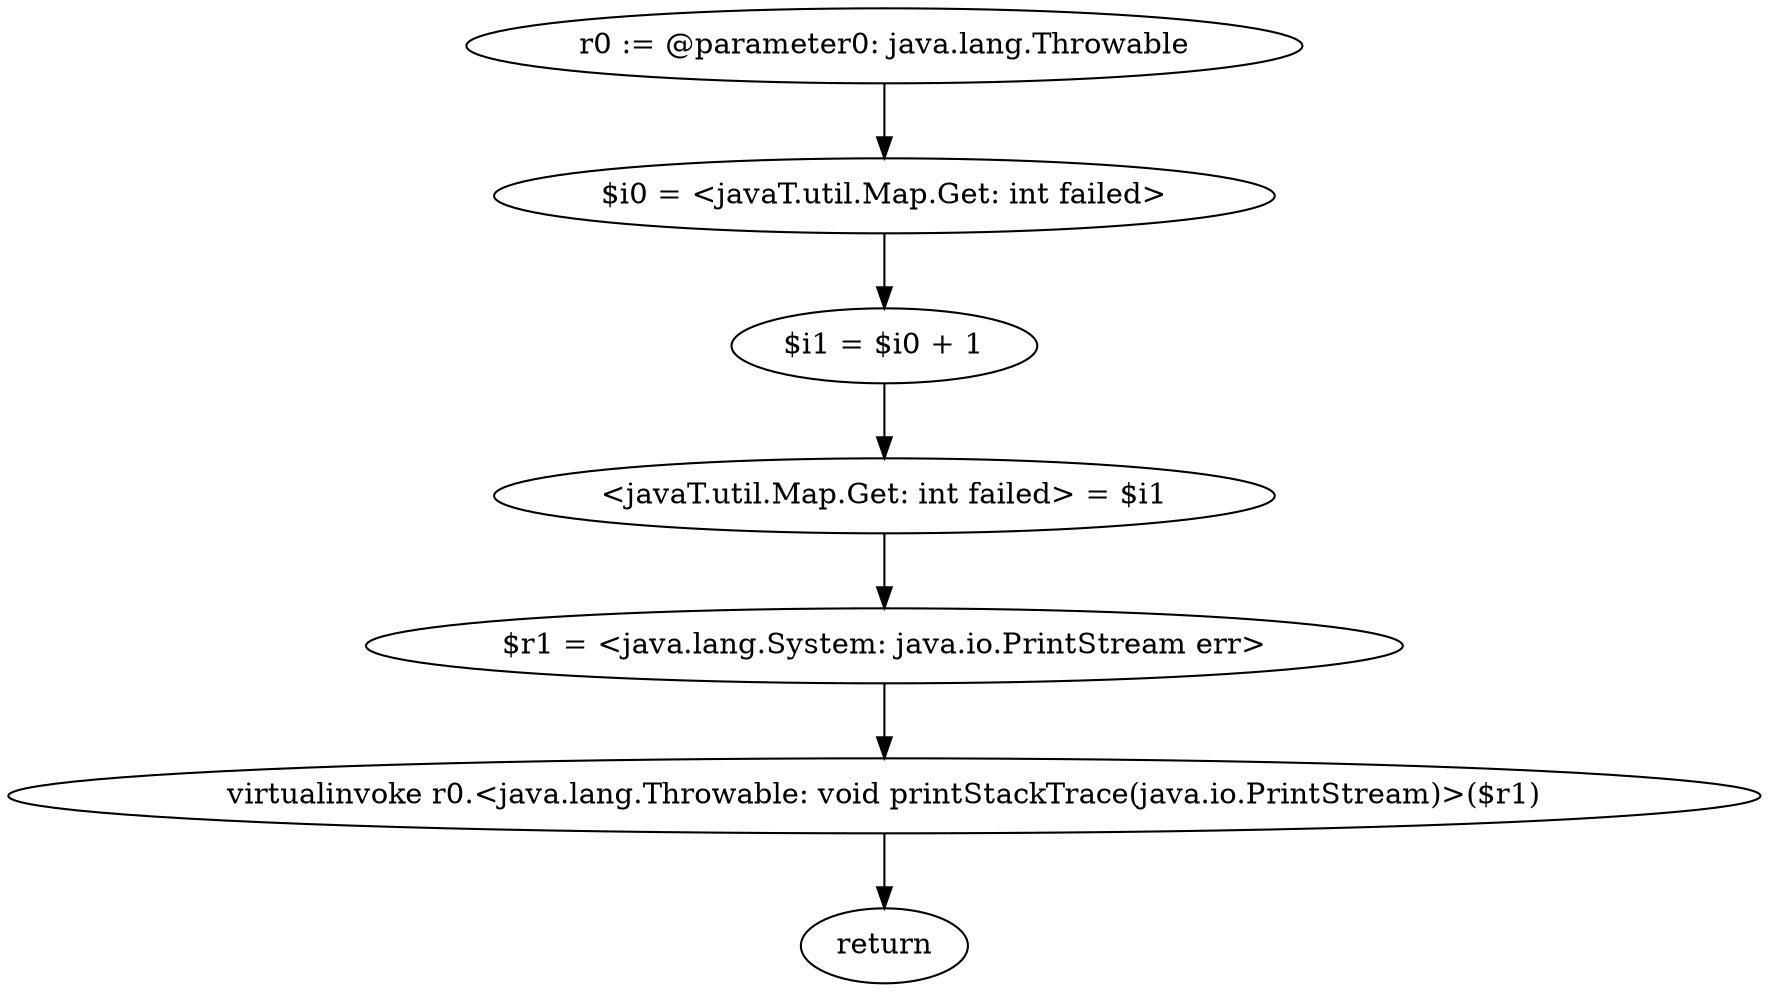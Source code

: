 digraph "unitGraph" {
    "r0 := @parameter0: java.lang.Throwable"
    "$i0 = <javaT.util.Map.Get: int failed>"
    "$i1 = $i0 + 1"
    "<javaT.util.Map.Get: int failed> = $i1"
    "$r1 = <java.lang.System: java.io.PrintStream err>"
    "virtualinvoke r0.<java.lang.Throwable: void printStackTrace(java.io.PrintStream)>($r1)"
    "return"
    "r0 := @parameter0: java.lang.Throwable"->"$i0 = <javaT.util.Map.Get: int failed>";
    "$i0 = <javaT.util.Map.Get: int failed>"->"$i1 = $i0 + 1";
    "$i1 = $i0 + 1"->"<javaT.util.Map.Get: int failed> = $i1";
    "<javaT.util.Map.Get: int failed> = $i1"->"$r1 = <java.lang.System: java.io.PrintStream err>";
    "$r1 = <java.lang.System: java.io.PrintStream err>"->"virtualinvoke r0.<java.lang.Throwable: void printStackTrace(java.io.PrintStream)>($r1)";
    "virtualinvoke r0.<java.lang.Throwable: void printStackTrace(java.io.PrintStream)>($r1)"->"return";
}
